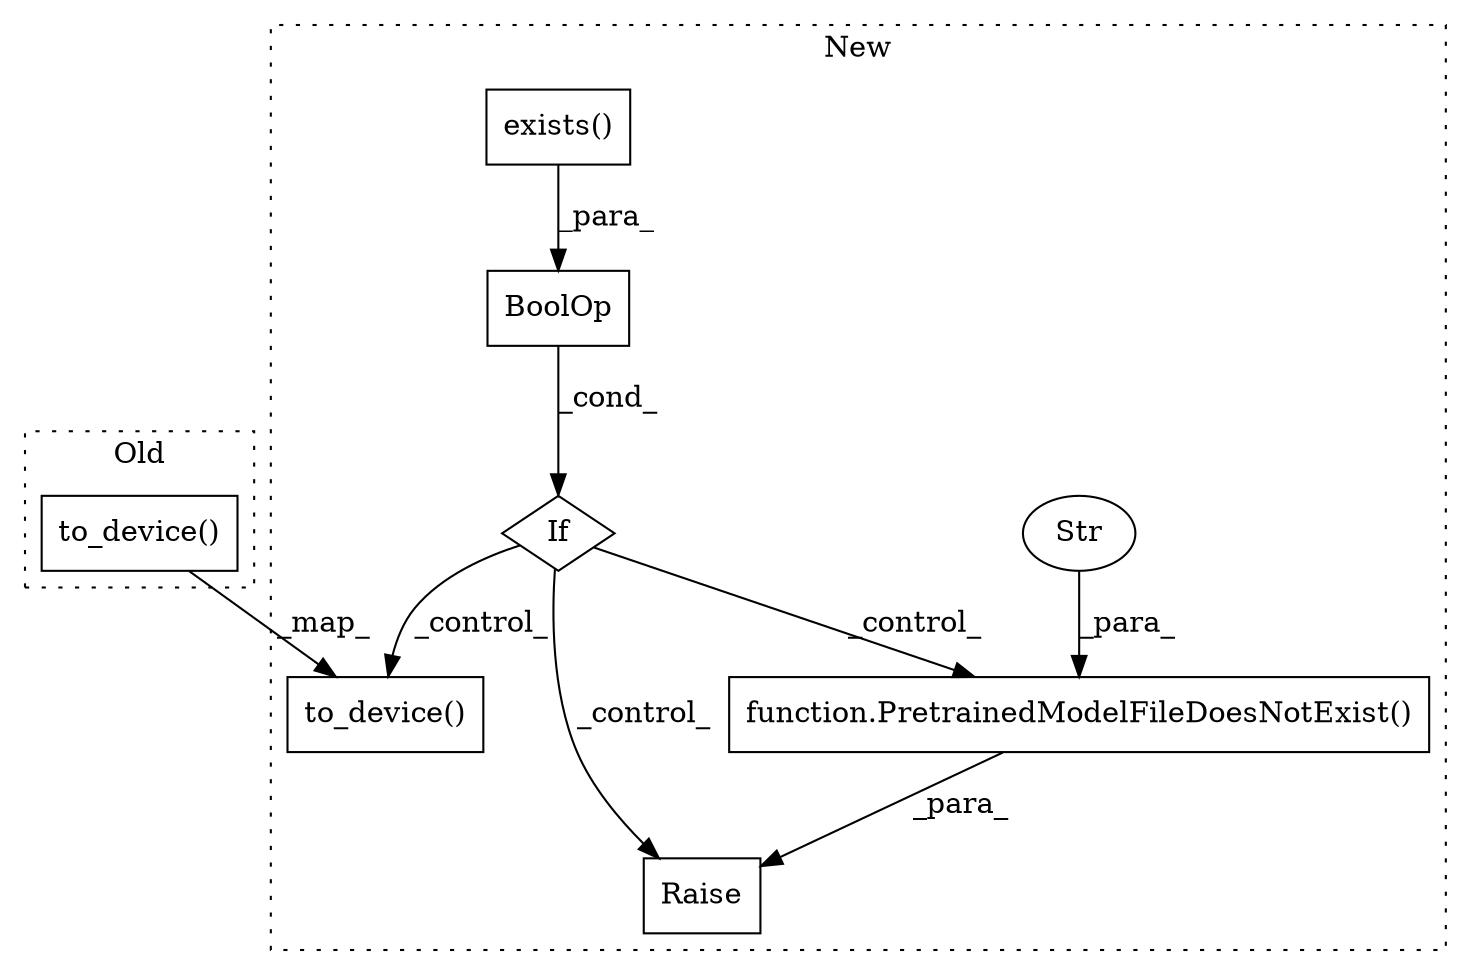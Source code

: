 digraph G {
subgraph cluster0 {
1 [label="to_device()" a="75" s="2280" l="16" shape="box"];
label = "Old";
style="dotted";
}
subgraph cluster1 {
2 [label="to_device()" a="75" s="2415" l="16" shape="box"];
3 [label="If" a="96" s="2347" l="3" shape="diamond"];
4 [label="BoolOp" a="72" s="2350" l="51" shape="box"];
5 [label="exists()" a="75" s="2370,2400" l="15,1" shape="box"];
6 [label="Raise" a="91" s="2728" l="6" shape="box"];
7 [label="function.PretrainedModelFileDoesNotExist()" a="75" s="2734,2810" l="32,1" shape="box"];
8 [label="Str" a="66" s="2766" l="44" shape="ellipse"];
label = "New";
style="dotted";
}
1 -> 2 [label="_map_"];
3 -> 7 [label="_control_"];
3 -> 6 [label="_control_"];
3 -> 2 [label="_control_"];
4 -> 3 [label="_cond_"];
5 -> 4 [label="_para_"];
7 -> 6 [label="_para_"];
8 -> 7 [label="_para_"];
}